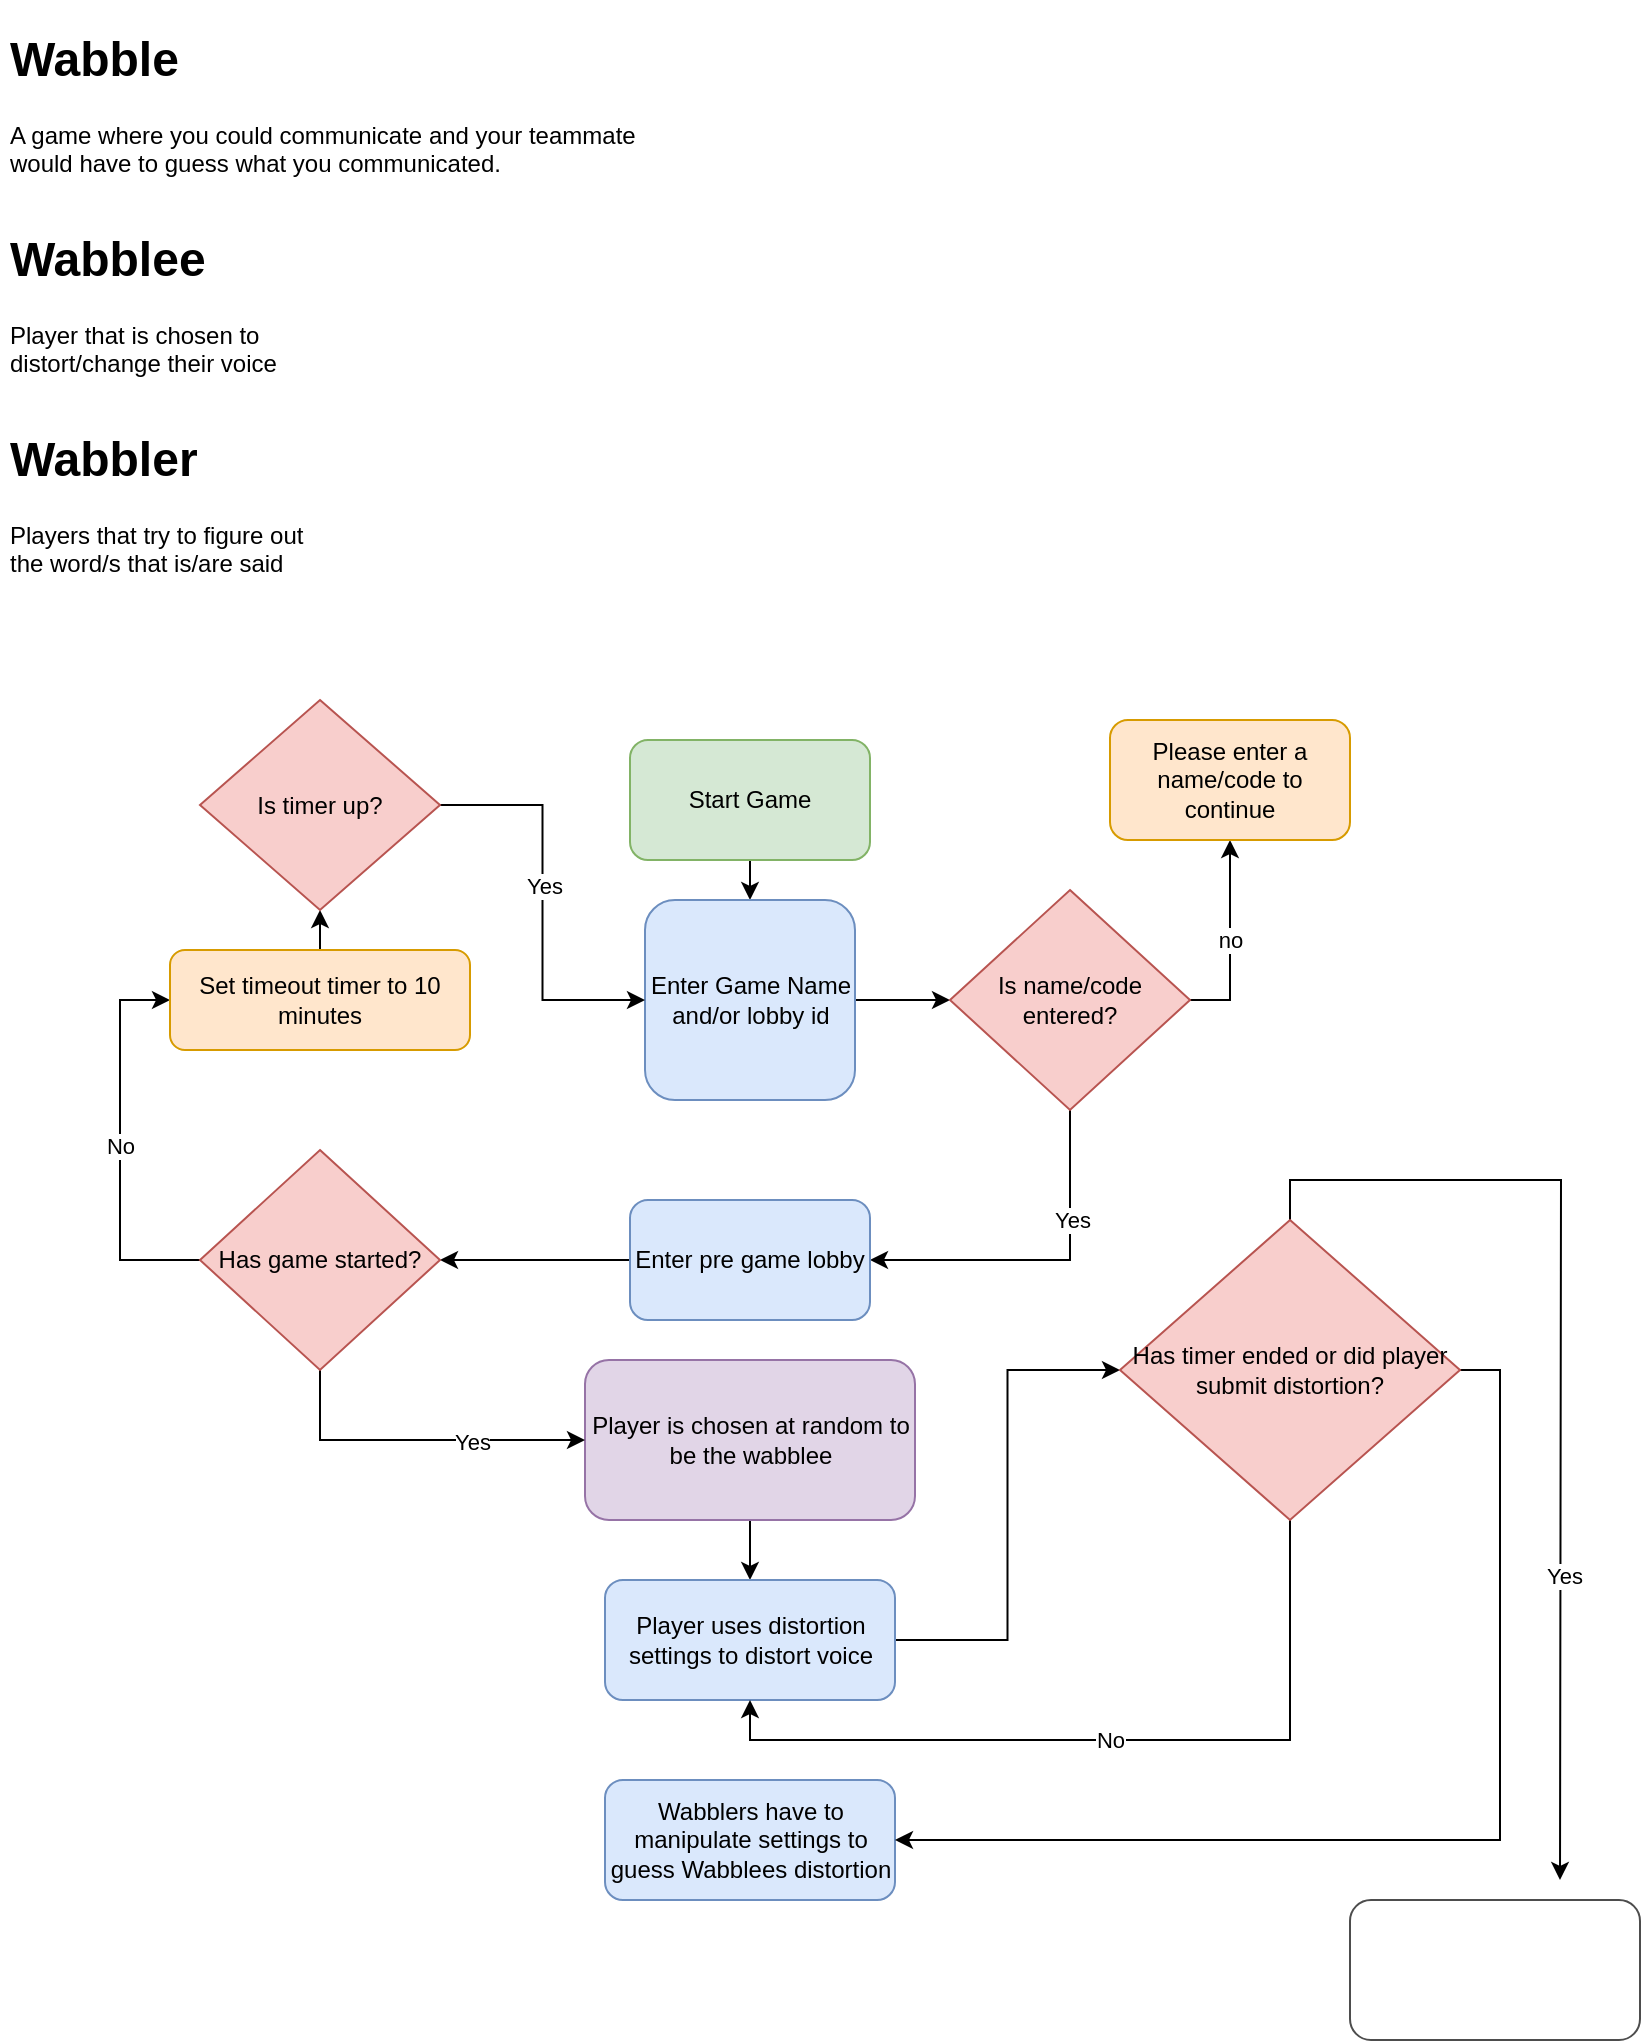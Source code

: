 <mxfile version="15.2.9" type="github"><diagram id="oARoW2ozjGi8G3ESF0JC" name="Page-1"><mxGraphModel dx="1038" dy="1664" grid="1" gridSize="10" guides="1" tooltips="1" connect="1" arrows="1" fold="1" page="1" pageScale="1" pageWidth="850" pageHeight="1100" math="0" shadow="0"><root><mxCell id="0"/><mxCell id="1" parent="0"/><mxCell id="qIm7GC5KWyZwUsV8t1Zg-4" style="edgeStyle=orthogonalEdgeStyle;rounded=0;orthogonalLoop=1;jettySize=auto;html=1;exitX=0.5;exitY=1;exitDx=0;exitDy=0;entryX=0.5;entryY=0;entryDx=0;entryDy=0;" edge="1" parent="1" source="qIm7GC5KWyZwUsV8t1Zg-1" target="qIm7GC5KWyZwUsV8t1Zg-3"><mxGeometry relative="1" as="geometry"/></mxCell><mxCell id="qIm7GC5KWyZwUsV8t1Zg-1" value="Start Game" style="rounded=1;whiteSpace=wrap;html=1;fillColor=#d5e8d4;strokeColor=#82b366;" vertex="1" parent="1"><mxGeometry x="335" y="-730" width="120" height="60" as="geometry"/></mxCell><mxCell id="qIm7GC5KWyZwUsV8t1Zg-6" style="edgeStyle=orthogonalEdgeStyle;rounded=0;orthogonalLoop=1;jettySize=auto;html=1;exitX=1;exitY=0.5;exitDx=0;exitDy=0;entryX=0;entryY=0.5;entryDx=0;entryDy=0;" edge="1" parent="1" source="qIm7GC5KWyZwUsV8t1Zg-3" target="qIm7GC5KWyZwUsV8t1Zg-5"><mxGeometry relative="1" as="geometry"/></mxCell><mxCell id="qIm7GC5KWyZwUsV8t1Zg-3" value="Enter Game Name and/or lobby id" style="rounded=1;whiteSpace=wrap;html=1;fillColor=#dae8fc;strokeColor=#6c8ebf;" vertex="1" parent="1"><mxGeometry x="342.5" y="-650" width="105" height="100" as="geometry"/></mxCell><mxCell id="qIm7GC5KWyZwUsV8t1Zg-8" value="no" style="edgeStyle=orthogonalEdgeStyle;rounded=0;orthogonalLoop=1;jettySize=auto;html=1;exitX=1;exitY=0.5;exitDx=0;exitDy=0;" edge="1" parent="1" source="qIm7GC5KWyZwUsV8t1Zg-5" target="qIm7GC5KWyZwUsV8t1Zg-7"><mxGeometry relative="1" as="geometry"/></mxCell><mxCell id="qIm7GC5KWyZwUsV8t1Zg-27" style="edgeStyle=orthogonalEdgeStyle;rounded=0;orthogonalLoop=1;jettySize=auto;html=1;exitX=0.5;exitY=1;exitDx=0;exitDy=0;entryX=1;entryY=0.5;entryDx=0;entryDy=0;" edge="1" parent="1" source="qIm7GC5KWyZwUsV8t1Zg-5" target="qIm7GC5KWyZwUsV8t1Zg-17"><mxGeometry relative="1" as="geometry"/></mxCell><mxCell id="qIm7GC5KWyZwUsV8t1Zg-28" value="Yes" style="edgeLabel;html=1;align=center;verticalAlign=middle;resizable=0;points=[];" vertex="1" connectable="0" parent="qIm7GC5KWyZwUsV8t1Zg-27"><mxGeometry x="-0.376" y="1" relative="1" as="geometry"><mxPoint as="offset"/></mxGeometry></mxCell><mxCell id="qIm7GC5KWyZwUsV8t1Zg-5" value="Is name/code entered?" style="rhombus;whiteSpace=wrap;html=1;fillColor=#f8cecc;strokeColor=#b85450;" vertex="1" parent="1"><mxGeometry x="495" y="-655" width="120" height="110" as="geometry"/></mxCell><mxCell id="qIm7GC5KWyZwUsV8t1Zg-7" value="Please enter a name/code to continue" style="rounded=1;whiteSpace=wrap;html=1;fillColor=#ffe6cc;strokeColor=#d79b00;" vertex="1" parent="1"><mxGeometry x="575" y="-740" width="120" height="60" as="geometry"/></mxCell><mxCell id="qIm7GC5KWyZwUsV8t1Zg-43" style="edgeStyle=orthogonalEdgeStyle;rounded=0;orthogonalLoop=1;jettySize=auto;html=1;exitX=0.5;exitY=1;exitDx=0;exitDy=0;entryX=0.5;entryY=0;entryDx=0;entryDy=0;" edge="1" parent="1" source="qIm7GC5KWyZwUsV8t1Zg-14" target="qIm7GC5KWyZwUsV8t1Zg-41"><mxGeometry relative="1" as="geometry"/></mxCell><mxCell id="qIm7GC5KWyZwUsV8t1Zg-14" value="Player is chosen at random to be the wabblee" style="rounded=1;whiteSpace=wrap;html=1;fillColor=#e1d5e7;strokeColor=#9673a6;" vertex="1" parent="1"><mxGeometry x="312.5" y="-420" width="165" height="80" as="geometry"/></mxCell><mxCell id="qIm7GC5KWyZwUsV8t1Zg-15" value="&lt;h1&gt;Wabble&lt;/h1&gt;&lt;p&gt;A game where you could communicate and your teammate would have to guess what you communicated.&lt;br&gt;&lt;/p&gt;" style="text;html=1;strokeColor=none;fillColor=none;spacing=5;spacingTop=-20;whiteSpace=wrap;overflow=hidden;rounded=0;" vertex="1" parent="1"><mxGeometry x="20" y="-1090" width="350" height="90" as="geometry"/></mxCell><mxCell id="qIm7GC5KWyZwUsV8t1Zg-34" style="edgeStyle=orthogonalEdgeStyle;rounded=0;orthogonalLoop=1;jettySize=auto;html=1;exitX=0;exitY=0.5;exitDx=0;exitDy=0;entryX=1;entryY=0.5;entryDx=0;entryDy=0;" edge="1" parent="1" source="qIm7GC5KWyZwUsV8t1Zg-17" target="qIm7GC5KWyZwUsV8t1Zg-30"><mxGeometry relative="1" as="geometry"><mxPoint x="295" y="-440" as="targetPoint"/></mxGeometry></mxCell><mxCell id="qIm7GC5KWyZwUsV8t1Zg-17" value="Enter pre game lobby" style="rounded=1;whiteSpace=wrap;html=1;fillColor=#dae8fc;strokeColor=#6c8ebf;" vertex="1" parent="1"><mxGeometry x="335" y="-500" width="120" height="60" as="geometry"/></mxCell><mxCell id="qIm7GC5KWyZwUsV8t1Zg-35" value="No" style="edgeStyle=orthogonalEdgeStyle;rounded=0;orthogonalLoop=1;jettySize=auto;html=1;entryX=0;entryY=0.5;entryDx=0;entryDy=0;exitX=0;exitY=0.5;exitDx=0;exitDy=0;" edge="1" parent="1" source="qIm7GC5KWyZwUsV8t1Zg-30" target="qIm7GC5KWyZwUsV8t1Zg-33"><mxGeometry relative="1" as="geometry"><mxPoint x="30" y="-460" as="sourcePoint"/><Array as="points"><mxPoint x="80" y="-470"/><mxPoint x="80" y="-600"/></Array></mxGeometry></mxCell><mxCell id="qIm7GC5KWyZwUsV8t1Zg-37" style="edgeStyle=orthogonalEdgeStyle;rounded=0;orthogonalLoop=1;jettySize=auto;html=1;exitX=0.5;exitY=1;exitDx=0;exitDy=0;entryX=0;entryY=0.5;entryDx=0;entryDy=0;" edge="1" parent="1" source="qIm7GC5KWyZwUsV8t1Zg-30" target="qIm7GC5KWyZwUsV8t1Zg-14"><mxGeometry relative="1" as="geometry"/></mxCell><mxCell id="qIm7GC5KWyZwUsV8t1Zg-44" value="Yes" style="edgeLabel;html=1;align=center;verticalAlign=middle;resizable=0;points=[];" vertex="1" connectable="0" parent="qIm7GC5KWyZwUsV8t1Zg-37"><mxGeometry x="0.32" y="-1" relative="1" as="geometry"><mxPoint as="offset"/></mxGeometry></mxCell><mxCell id="qIm7GC5KWyZwUsV8t1Zg-30" value="Has game started?" style="rhombus;whiteSpace=wrap;html=1;fillColor=#f8cecc;strokeColor=#b85450;" vertex="1" parent="1"><mxGeometry x="120" y="-525" width="120" height="110" as="geometry"/></mxCell><mxCell id="qIm7GC5KWyZwUsV8t1Zg-47" style="edgeStyle=orthogonalEdgeStyle;rounded=0;orthogonalLoop=1;jettySize=auto;html=1;exitX=0.5;exitY=0;exitDx=0;exitDy=0;entryX=0.5;entryY=1;entryDx=0;entryDy=0;" edge="1" parent="1" source="qIm7GC5KWyZwUsV8t1Zg-33" target="qIm7GC5KWyZwUsV8t1Zg-46"><mxGeometry relative="1" as="geometry"/></mxCell><mxCell id="qIm7GC5KWyZwUsV8t1Zg-33" value="&lt;div&gt;Set timeout timer to 10 minutes&lt;br&gt;&lt;/div&gt;" style="rounded=1;whiteSpace=wrap;html=1;fillColor=#ffe6cc;strokeColor=#d79b00;" vertex="1" parent="1"><mxGeometry x="105" y="-625" width="150" height="50" as="geometry"/></mxCell><mxCell id="qIm7GC5KWyZwUsV8t1Zg-38" value="&lt;h1&gt;Wabblee&lt;/h1&gt;&lt;p&gt;Player that is chosen to distort/change their voice&lt;br&gt;&lt;/p&gt;" style="text;html=1;strokeColor=none;fillColor=none;spacing=5;spacingTop=-20;whiteSpace=wrap;overflow=hidden;rounded=0;" vertex="1" parent="1"><mxGeometry x="20" y="-990" width="170" height="90" as="geometry"/></mxCell><mxCell id="qIm7GC5KWyZwUsV8t1Zg-39" value="&lt;h1&gt;Wabbler&lt;/h1&gt;Players that try to figure out the word/s that is/are said" style="text;html=1;strokeColor=none;fillColor=none;spacing=5;spacingTop=-20;whiteSpace=wrap;overflow=hidden;rounded=0;" vertex="1" parent="1"><mxGeometry x="20" y="-890" width="170" height="90" as="geometry"/></mxCell><mxCell id="qIm7GC5KWyZwUsV8t1Zg-53" style="edgeStyle=orthogonalEdgeStyle;rounded=0;orthogonalLoop=1;jettySize=auto;html=1;exitX=1;exitY=0.5;exitDx=0;exitDy=0;entryX=0;entryY=0.5;entryDx=0;entryDy=0;" edge="1" parent="1" source="qIm7GC5KWyZwUsV8t1Zg-41" target="qIm7GC5KWyZwUsV8t1Zg-52"><mxGeometry relative="1" as="geometry"/></mxCell><mxCell id="qIm7GC5KWyZwUsV8t1Zg-41" value="Player uses distortion settings to distort voice" style="rounded=1;whiteSpace=wrap;html=1;strokeColor=#6c8ebf;fillColor=#dae8fc;" vertex="1" parent="1"><mxGeometry x="322.5" y="-310" width="145" height="60" as="geometry"/></mxCell><mxCell id="qIm7GC5KWyZwUsV8t1Zg-48" style="edgeStyle=orthogonalEdgeStyle;rounded=0;orthogonalLoop=1;jettySize=auto;html=1;exitX=1;exitY=0.5;exitDx=0;exitDy=0;entryX=0;entryY=0.5;entryDx=0;entryDy=0;" edge="1" parent="1" source="qIm7GC5KWyZwUsV8t1Zg-46" target="qIm7GC5KWyZwUsV8t1Zg-3"><mxGeometry relative="1" as="geometry"/></mxCell><mxCell id="qIm7GC5KWyZwUsV8t1Zg-49" value="Yes" style="edgeLabel;html=1;align=center;verticalAlign=middle;resizable=0;points=[];" vertex="1" connectable="0" parent="qIm7GC5KWyZwUsV8t1Zg-48"><mxGeometry x="-0.092" relative="1" as="geometry"><mxPoint as="offset"/></mxGeometry></mxCell><mxCell id="qIm7GC5KWyZwUsV8t1Zg-46" value="Is timer up?" style="rhombus;whiteSpace=wrap;html=1;fillColor=#f8cecc;strokeColor=#b85450;" vertex="1" parent="1"><mxGeometry x="120" y="-750" width="120" height="105" as="geometry"/></mxCell><mxCell id="qIm7GC5KWyZwUsV8t1Zg-51" value="Wabblers have to manipulate settings to guess Wabblees distortion " style="rounded=1;whiteSpace=wrap;html=1;strokeColor=#6c8ebf;fillColor=#dae8fc;" vertex="1" parent="1"><mxGeometry x="322.5" y="-210" width="145" height="60" as="geometry"/></mxCell><mxCell id="qIm7GC5KWyZwUsV8t1Zg-55" style="edgeStyle=orthogonalEdgeStyle;rounded=0;orthogonalLoop=1;jettySize=auto;html=1;exitX=0.5;exitY=0;exitDx=0;exitDy=0;" edge="1" parent="1" source="qIm7GC5KWyZwUsV8t1Zg-52"><mxGeometry relative="1" as="geometry"><mxPoint x="800" y="-160" as="targetPoint"/></mxGeometry></mxCell><mxCell id="qIm7GC5KWyZwUsV8t1Zg-57" value="Yes" style="edgeLabel;html=1;align=center;verticalAlign=middle;resizable=0;points=[];" vertex="1" connectable="0" parent="qIm7GC5KWyZwUsV8t1Zg-55"><mxGeometry x="0.399" y="2" relative="1" as="geometry"><mxPoint as="offset"/></mxGeometry></mxCell><mxCell id="qIm7GC5KWyZwUsV8t1Zg-56" value="No" style="edgeStyle=orthogonalEdgeStyle;rounded=0;orthogonalLoop=1;jettySize=auto;html=1;exitX=0.5;exitY=1;exitDx=0;exitDy=0;entryX=0.5;entryY=1;entryDx=0;entryDy=0;" edge="1" parent="1" source="qIm7GC5KWyZwUsV8t1Zg-52" target="qIm7GC5KWyZwUsV8t1Zg-41"><mxGeometry relative="1" as="geometry"/></mxCell><mxCell id="qIm7GC5KWyZwUsV8t1Zg-61" style="edgeStyle=orthogonalEdgeStyle;rounded=0;orthogonalLoop=1;jettySize=auto;html=1;exitX=1;exitY=0.5;exitDx=0;exitDy=0;entryX=1;entryY=0.5;entryDx=0;entryDy=0;" edge="1" parent="1" source="qIm7GC5KWyZwUsV8t1Zg-52" target="qIm7GC5KWyZwUsV8t1Zg-51"><mxGeometry relative="1" as="geometry"/></mxCell><mxCell id="qIm7GC5KWyZwUsV8t1Zg-52" value="Has timer ended or did player submit distortion?" style="rhombus;whiteSpace=wrap;html=1;fillColor=#f8cecc;strokeColor=#b85450;" vertex="1" parent="1"><mxGeometry x="580" y="-490" width="170" height="150" as="geometry"/></mxCell><mxCell id="qIm7GC5KWyZwUsV8t1Zg-60" value="" style="rounded=1;whiteSpace=wrap;html=1;strokeColor=#4D4D4D;fillColor=#FFFFFF;" vertex="1" parent="1"><mxGeometry x="695" y="-150" width="145" height="70" as="geometry"/></mxCell></root></mxGraphModel></diagram></mxfile>